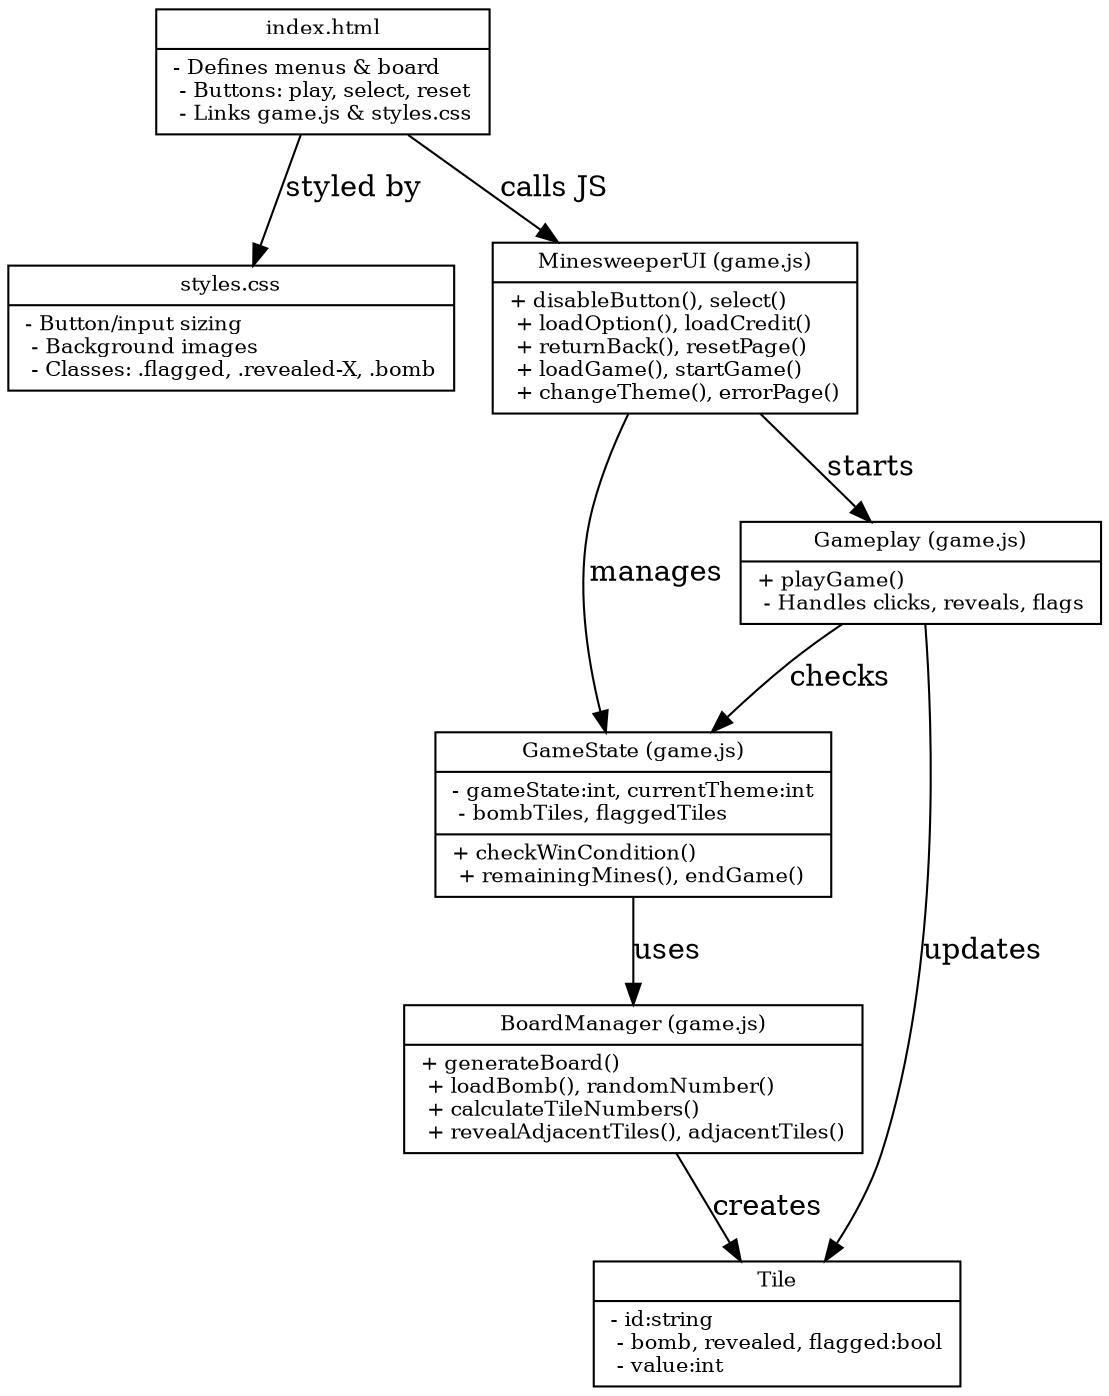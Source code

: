digraph Minesweeper {
    rankdir=TB; // Top-to-Bottom
    node [shape=record, fontsize=10];

    #HTML
    HTML [label="{index.html|
        - Defines menus & board\l
        - Buttons: play, select, reset\l
        - Links game.js & styles.css\l
    }"];

    #CSS
    CSS [label="{styles.css|
        - Button/input sizing\l
        - Background images\l
        - Classes: .flagged, .revealed-X, .bomb\l
    }"];

    #UI
    UI [label="{MinesweeperUI (game.js)|
        + disableButton(), select()\l
        + loadOption(), loadCredit()\l
        + returnBack(), resetPage()\l
        + loadGame(), startGame()\l
        + changeTheme(), errorPage()\l
    }"];

    #gamestate
    GS [label="{GameState (game.js)|
        - gameState:int, currentTheme:int\l
        - bombTiles, flaggedTiles\l|
        + checkWinCondition()\l
        + remainingMines(), endGame()\l
    }"];

    #board
    BM [label="{BoardManager (game.js)|
        + generateBoard()\l
        + loadBomb(), randomNumber()\l
        + calculateTileNumbers()\l
        + revealAdjacentTiles(), adjacentTiles()\l
    }"];

    #gameplay
    GP [label="{Gameplay (game.js)|
        + playGame()\l
        - Handles clicks, reveals, flags\l
    }"];

    #title
    Tile [label="{Tile|
        - id:string\l
        - bomb, revealed, flagged:bool\l
        - value:int\l
    }"];

    #relations
    HTML -> CSS [label="styled by"];
    HTML -> UI [label="calls JS"];
    UI -> GS [label="manages"];
    UI -> GP [label="starts"];
    GS -> BM [label="uses"];
    BM -> Tile [label="creates"];
    GP -> Tile [label="updates"];
    GP -> GS [label="checks"];
}
